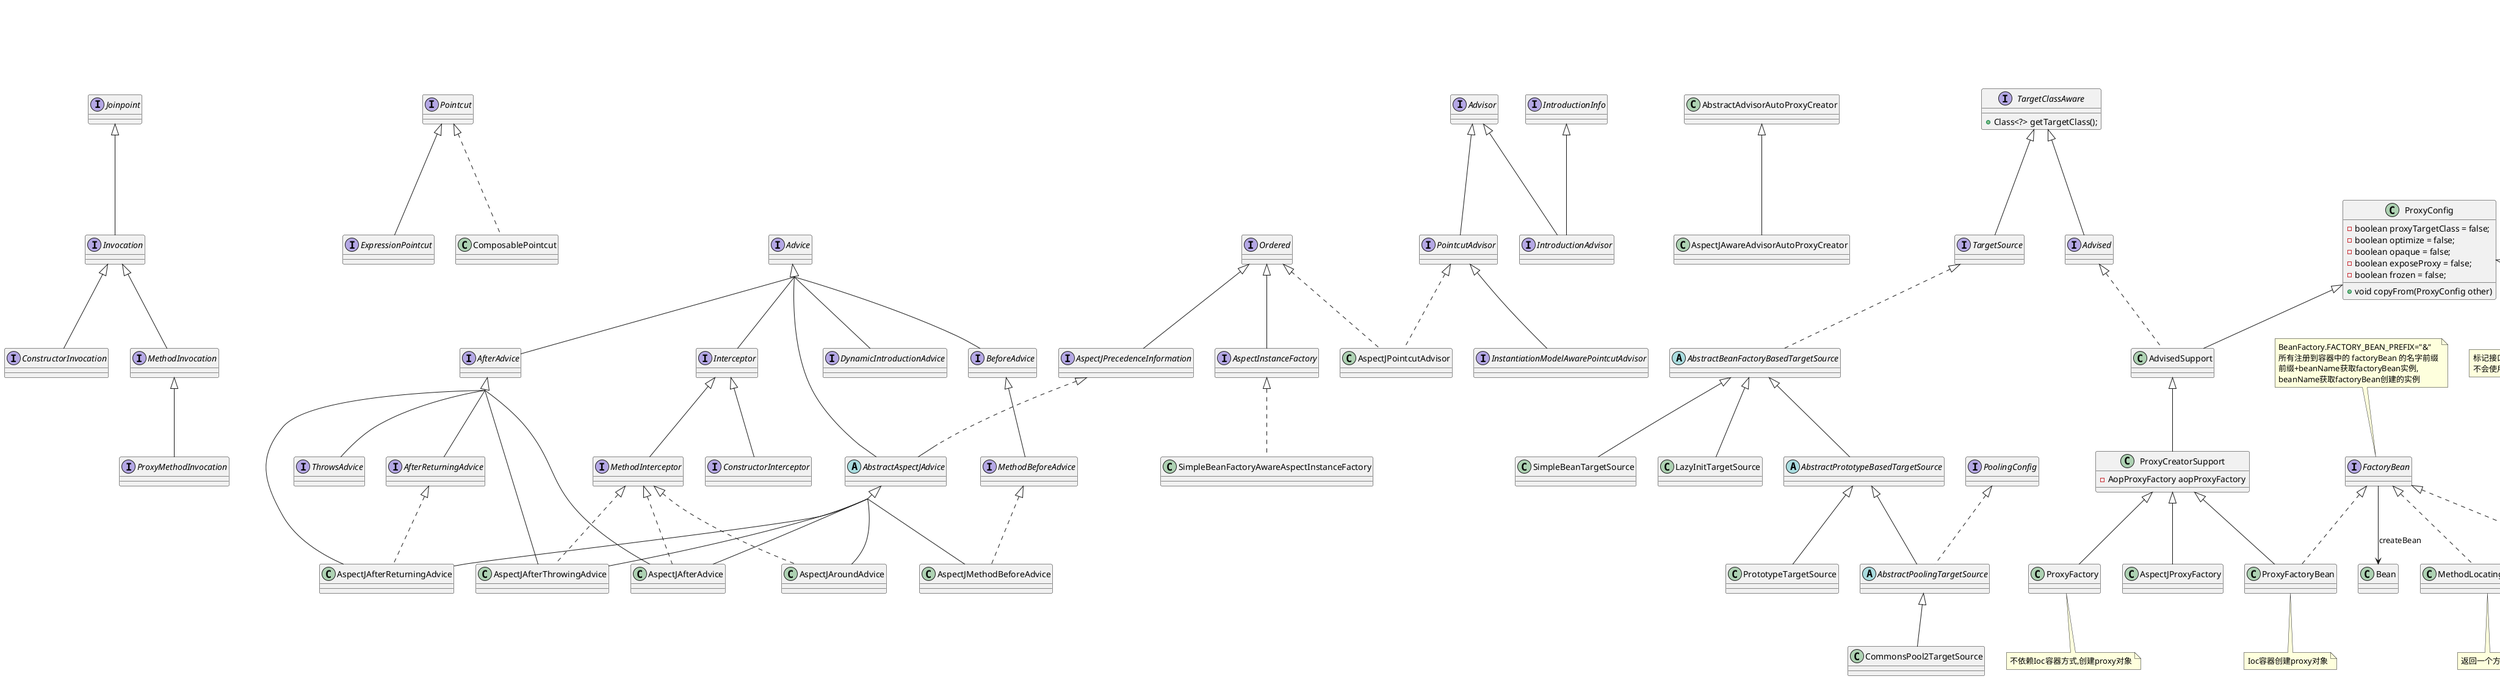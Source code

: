 @startuml
'https://plantuml.com/class-diagram


'joinpoint
interface Joinpoint
interface Pointcut
interface ExpressionPointcut extends Pointcut
class ComposablePointcut implements Pointcut

interface Invocation extends Joinpoint
interface ConstructorInvocation extends Invocation
interface MethodInvocation extends Invocation
interface ProxyMethodInvocation extends MethodInvocation

'Advice
interface Advice
interface AfterAdvice extends Advice
interface AfterReturningAdvice extends AfterAdvice
interface ThrowsAdvice extends AfterAdvice
interface BeforeAdvice extends Advice
interface MethodBeforeAdvice extends BeforeAdvice


interface AspectJPrecedenceInformation extends Ordered
abstract class AbstractAspectJAdvice implements Advice, AspectJPrecedenceInformation


class AspectJMethodBeforeAdvice extends AbstractAspectJAdvice implements MethodBeforeAdvice
class AspectJAfterAdvice extends AbstractAspectJAdvice implements MethodInterceptor, AfterAdvice
class AspectJAfterReturningAdvice extends AbstractAspectJAdvice implements AfterReturningAdvice, AfterAdvice
class AspectJAfterThrowingAdvice extends AbstractAspectJAdvice implements MethodInterceptor, AfterAdvice
class AspectJAroundAdvice extends AbstractAspectJAdvice implements MethodInterceptor



'Interceptor
interface Interceptor extends Advice
interface ConstructorInterceptor extends Interceptor
interface MethodInterceptor extends Interceptor
interface DynamicIntroductionAdvice extends Advice





interface IntroductionInfo




'Advisor
interface Advisor
interface PointcutAdvisor extends Advisor
interface InstantiationModelAwarePointcutAdvisor extends PointcutAdvisor
interface IntroductionAdvisor extends Advisor, IntroductionInfo
class AspectJPointcutAdvisor implements PointcutAdvisor, Ordered


class AspectJAwareAdvisorAutoProxyCreator extends AbstractAdvisorAutoProxyCreator
'===========

'static
card static {
    class AopContext{
        - ThreadLocal<Object> currentProxy
    }
}



class LazyInitTargetSource extends AbstractBeanFactoryBasedTargetSource
abstract class AbstractPrototypeBasedTargetSource extends AbstractBeanFactoryBasedTargetSource
class PrototypeTargetSource extends AbstractPrototypeBasedTargetSource
class SimpleBeanTargetSource extends AbstractBeanFactoryBasedTargetSource
abstract class AbstractBeanFactoryBasedTargetSource implements TargetSource
abstract class AbstractPoolingTargetSource extends AbstractPrototypeBasedTargetSource implements PoolingConfig
class CommonsPool2TargetSource extends AbstractPoolingTargetSource

interface TargetSource extends TargetClassAware
abstract class AopUtils{
	+ static boolean isAopProxy(@Nullable Object object)
	+ static boolean isJdkDynamicProxy(@Nullable Object object)
	+ static boolean isCglibProxy(@Nullable Object object)
}
interface TargetClassAware {
	+ Class<?> getTargetClass();
}
interface AopInfrastructureBean
note top
标记接口,所有标记这个接口的类,Spring
不会使用自动代理,即使pointcut匹配
end note

class DefaultAopProxyFactory implements AopProxyFactory
class ScopedObject
interface Advised extends TargetClassAware
class AdvisedSupport extends ProxyConfig implements Advised
class ProxyCreatorSupport extends AdvisedSupport{
    - AopProxyFactory aopProxyFactory
}
class ProxyFactory extends ProxyCreatorSupport
note bottom of ProxyFactory
不依赖Ioc容器方式,创建proxy对象
end note

class ProxyFactoryBean extends ProxyCreatorSupport implements FactoryBean{

}
note bottom of ProxyFactoryBean
Ioc容器创建proxy对象
end note
class AspectJProxyFactory extends ProxyCreatorSupport
interface FactoryBean
note top
BeanFactory.FACTORY_BEAN_PREFIX="&"
所有注册到容器中的 factoryBean 的名字前缀
前缀+beanName获取factoryBean实例,
beanName获取factoryBean创建的实例
end note

interface TransactionalProxy extends SpringProxy
interface SpringProxy
note top
所有Spring的AOP代理对象都会实现,标记接口
可以用来检查代理对象是不是生成的
end note
AopUtils -- SpringProxy

class ProxyConfig{
	- boolean proxyTargetClass = false;
	- boolean optimize = false;
	- boolean opaque = false;
	- boolean exposeProxy = false;
	- boolean frozen = false;
	+ void copyFrom(ProxyConfig other)
}
skinparam GroupInheritance 4
class ScopedProxyFactoryBean extends ProxyConfig implements FactoryBean,AopInfrastructureBean{

}

FactoryBean --> Bean : createBean
class MethodLocatingFactoryBean implements FactoryBean
note bottom of MethodLocatingFactoryBean
返回一个方法
end note
interface AspectInstanceFactory extends Ordered
class SimpleBeanFactoryAwareAspectInstanceFactory implements AspectInstanceFactory





package aop生成的beanDefinition对象图 #tan {

'method
    card methodDefinition {
        map "methodDefinition.PropertyValues" as methodPropertyValues {
            targetBeanName => aspectName(ref)
            methodName => method(method)
            synthetic => true
        }
        map methodDefinition {
            class => RootBeanDefinition
            beanClass => MethodLocatingFactoryBean.class
            getPropertyValues *--> methodPropertyValues
        }
    }


'aspectFactory
    card aspectFactoryDef {
        map "aspectFactoryDef.PropertyValues" as aspectFactoryPropertyValues {
            aspectBeanName => aspectName(ref)
            synthetic => true
        }
            map aspectFactoryDef {
            class => RootBeanDefinition
            beanClass => SimpleBeanFactoryAwareAspectInstanceFactory.class
            getPropertyValues *--> aspectFactoryPropertyValues
        }
    }

'pointcut
    card pointcutDefinition {
        map "pointcutDefinition.PropertyValues" as pointcutPropertyValues {
            expression => expression
        }
        map pointcutDefinition {
            class => RootBeanDefinition
            beanClass => AspectJExpressionPointcut.class
            scope => BeanDefinition.SCOPE_PROTOTYPE
            synthetic => true
            getPropertyValues *--> pointcutPropertyValues
        }
    }


'pointcut-ref
    card RuntimeBeanReference {
        map RuntimeBeanReference {
            beanName => beanName(pointcut-ref)
            beanType => null
            toParent => false
        }
    }

'advice
    card adviceDefinition {
        map AdviceClass {
            before => AspectJMethodBeforeAdvice.class
            after => AspectJAfterAdvice.class
            after-returning => AspectJAfterReturningAdvice.class
            after-throwing => AspectJAfterThrowingAdvice.class
            around => AspectJAroundAdvice.class
        }
        map "adviceDefinition.PropertyValues" as advicePropertyValues {
            aspectName => aspectName(ref)
            declarationOrder => xml 中定义的顺序
            returningName => returning
            throwingName => throwing
            argumentNames => arg-names
        }
        map "adviceDefinition.ConstructorArgumentValues" as adviceConstructorArgumentValues {
            Map<Integer, ValueHolder> indexedArgumentValues => 下面是map的key指向的值
            0 =>
            1_pointcut =>
            1_pointcut_ref =>
            2 =>
        }
        adviceConstructorArgumentValues::0 --> methodDefinition
        adviceConstructorArgumentValues::2 --> aspectFactoryDef
        adviceConstructorArgumentValues::1_pointcut --> pointcutDefinition
        adviceConstructorArgumentValues::1_pointcut_ref --> RuntimeBeanReference

        map adviceDefinition {
            class => RootBeanDefinition
            synthetic => false
            getPropertyValues *--> advicePropertyValues
            beanClass *----> AdviceClass
            getConstructorArgumentValues *----> adviceConstructorArgumentValues
        }
    }



    package "aop:aspect=>advisor" {
        'advisor
        map "advisorDefinition.PropertyValues" as advisorPropertyValues {
            aspectName => aspectName(ref)
            order => order(order)
        }
        map "advisorDefinition.ConstructorArgumentValues" as advisorConstructorArgumentValues {
            List<ValueHolder> genericArgumentValues => 下面是list的内容
            0 =>
        }
        advisorConstructorArgumentValues::0 --> adviceDefinition

        map advisorDefinition {
            class => RootBeanDefinition
            beanClass => AspectJPointcutAdvisor.class
            getConstructorArgumentValues *--> advisorConstructorArgumentValues
            getPropertyValues *--> advisorPropertyValues
        }
        note top of advisorDefinition
        解析 aop:aspect 及其子元素,转成bd并注册
        aspect元素下,一个advice注册一个advisor BeanDefinition
        #aop:before
        #aop:after
        #aop:after-returning
        #aop:around
        #aop:after-throwing
        BeanDefinition注册时的名字都是自动生成的
        ===
        在aop:config下的直接advisor beanClass不同
        end note
    }

'aop:config=>advisor
    package aop:config=>advisor {
        map "advisorDefinition2.PropertyValues" as advisor2PropertyValues {
            adviceBeanName => new RuntimeBeanNameReference(advice-ref)
            order => order(order)
        }
        map advisorDefinition2 {
            class => RootBeanDefinition
            beanClass => DefaultBeanFactoryPointcutAdvisor.class
            getPropertyValues *--> advisor2PropertyValues
        }
    }

'aop:declare-parents
    package aop:declare-parents {
        map "declareDefinition.ConstructorArgumentValues" as declareConstructorArgumentValues {
            Map<Integer, ValueHolder> indexedArgumentValues => 下面是map内容
            0 => new ValueHolder(implement-interface)
            1 => new ValueHolder(types-matching)
            2_default => new ValueHolder(default-impl)
            2_ref => new RuntimeBeanReference(delegate-ref)
        }
        map declareDefinition {
            class => RootBeanDefinition
            beanClass => DeclareParentsAdvisor.class
            getConstructorArgumentValues *--> declareConstructorArgumentValues
        }
    }

}





@enduml